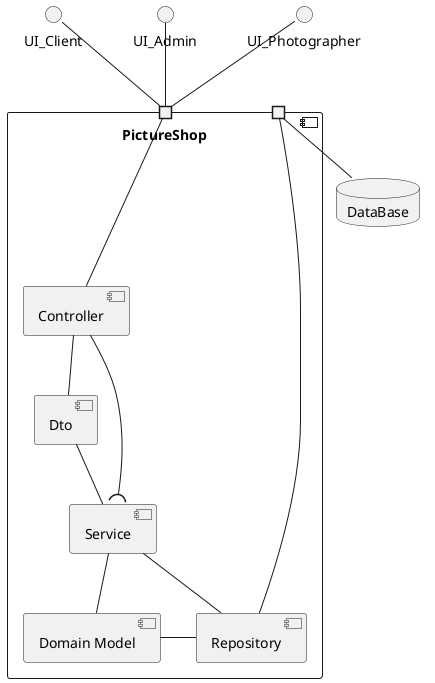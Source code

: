 @startuml

component "PictureShop" {
    [Controller]
    [Dto]
    [Service]
    [Repository]
    [Domain Model]

    port " " as port1
    port " " as port2
}

database "DataBase" {
}



port1 -down- [Controller]
[Controller] -down- [Dto]
[Dto] -down- [Service]
[Controller] -down( [Service]
[Repository] -up- [Service]
[Repository] -right- [Domain Model]
[Service] -- [Domain Model]


"DataBase" -up- port2

port2 -- [Repository]

UI_Client -down- port1
UI_Admin -down- port1
UI_Photographer -down- port1

@enduml